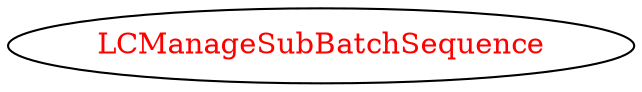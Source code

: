 digraph dependencyGraph {
 concentrate=true;
 ranksep="2.0";
 rankdir="LR"; 
 splines="ortho";
"LCManageSubBatchSequence" [fontcolor="red"];
}
